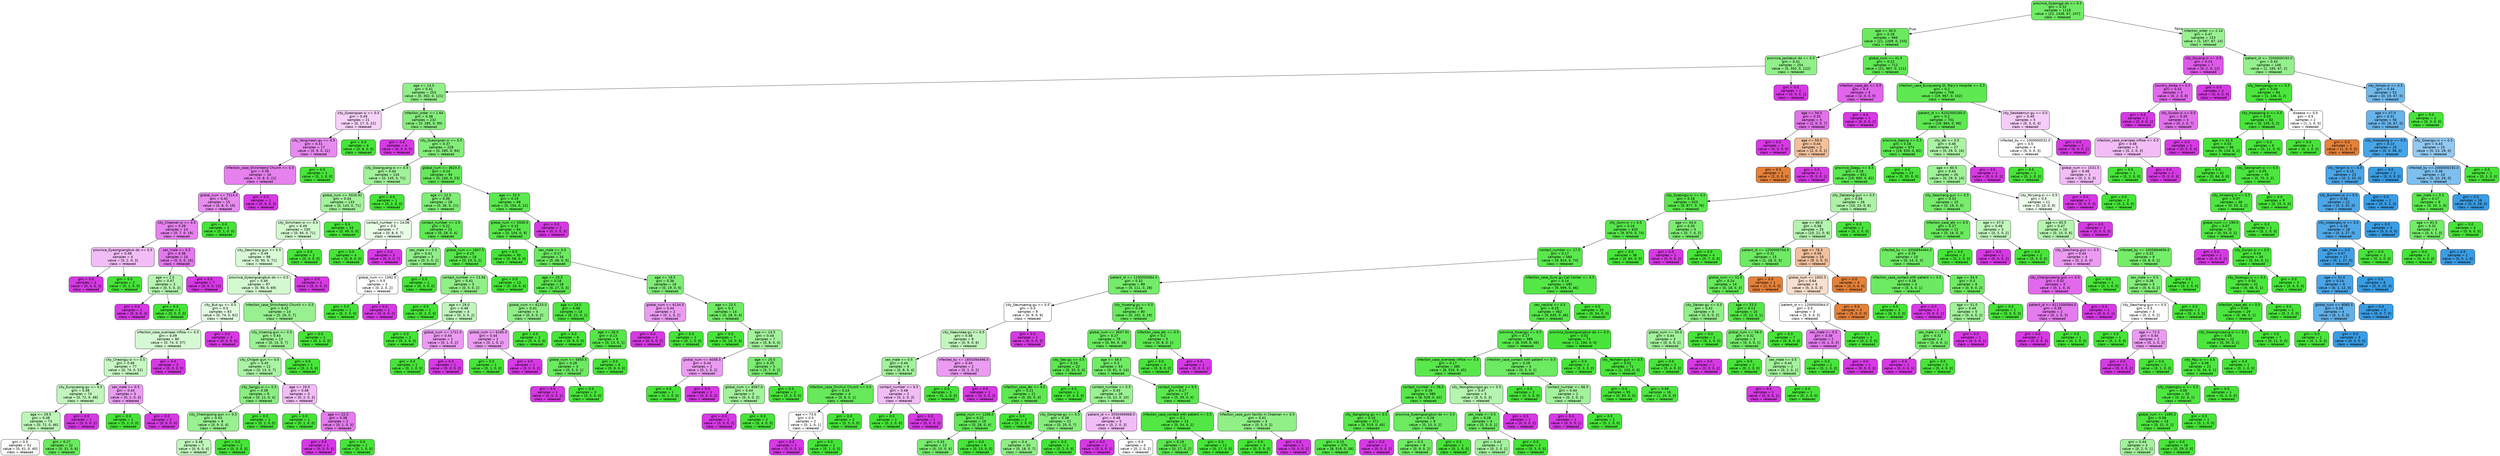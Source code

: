 digraph Tree {
node [shape=box, style="filled, rounded", color="black", fontname=helvetica] ;
edge [fontname=helvetica] ;
0 [label="province_Gyeonggi-do <= 0.5\ngini = 0.32\nsamples = 1119\nvalue = [22, 1436, 67, 247]\nclass = released", fillcolor="#70eb65"] ;
1 [label="age <= 36.5\ngini = 0.28\nsamples = 966\nvalue = [21, 1269, 0, 233]\nclass = released", fillcolor="#6bea60"] ;
0 -> 1 [labeldistance=2.5, labelangle=45, headlabel="True"] ;
2 [label="province_Jeollabuk-do <= 0.5\ngini = 0.41\nsamples = 254\nvalue = [0, 302, 0, 122]\nclass = released", fillcolor="#91f089"] ;
1 -> 2 ;
3 [label="age <= 14.5\ngini = 0.41\nsamples = 253\nvalue = [0, 302, 0, 121]\nclass = released", fillcolor="#91ef88"] ;
2 -> 3 ;
4 [label="city_Gyeongsan-si <= 0.5\ngini = 0.49\nsamples = 21\nvalue = [0, 17, 0, 22]\nclass = released", fillcolor="#f6d2f9"] ;
3 -> 4 ;
5 [label="city_Yangcheon-gu <= 0.5\ngini = 0.41\nsamples = 17\nvalue = [0, 9, 0, 22]\nclass = released", fillcolor="#e78af0"] ;
4 -> 5 ;
6 [label="infection_case_Shincheonji Church <= 0.5\ngini = 0.39\nsamples = 16\nvalue = [0, 8, 0, 22]\nclass = released", fillcolor="#e681ee"] ;
5 -> 6 ;
7 [label="global_num <= 7514.0\ngini = 0.42\nsamples = 15\nvalue = [0, 8, 0, 19]\nclass = released", fillcolor="#e88cf0"] ;
6 -> 7 ;
8 [label="city_Cheonan-si <= 0.5\ngini = 0.39\nsamples = 14\nvalue = [0, 7, 0, 19]\nclass = released", fillcolor="#e682ef"] ;
7 -> 8 ;
9 [label="province_Gyeongsangbuk-do <= 0.5\ngini = 0.48\nsamples = 4\nvalue = [0, 2, 0, 3]\nclass = released", fillcolor="#f2bdf6"] ;
8 -> 9 ;
10 [label="gini = 0.0\nsamples = 2\nvalue = [0, 0, 0, 3]\nclass = released", fillcolor="#d739e5"] ;
9 -> 10 ;
11 [label="gini = 0.0\nsamples = 2\nvalue = [0, 2, 0, 0]\nclass = released", fillcolor="#47e539"] ;
9 -> 11 ;
12 [label="sex_male <= 0.5\ngini = 0.36\nsamples = 10\nvalue = [0, 5, 0, 16]\nclass = released", fillcolor="#e477ed"] ;
8 -> 12 ;
13 [label="age <= 2.5\ngini = 0.47\nsamples = 3\nvalue = [0, 5, 0, 3]\nclass = released", fillcolor="#b5f5b0"] ;
12 -> 13 ;
14 [label="gini = 0.0\nsamples = 1\nvalue = [0, 0, 0, 3]\nclass = released", fillcolor="#d739e5"] ;
13 -> 14 ;
15 [label="gini = 0.0\nsamples = 2\nvalue = [0, 5, 0, 0]\nclass = released", fillcolor="#47e539"] ;
13 -> 15 ;
16 [label="gini = 0.0\nsamples = 7\nvalue = [0, 0, 0, 13]\nclass = released", fillcolor="#d739e5"] ;
12 -> 16 ;
17 [label="gini = 0.0\nsamples = 1\nvalue = [0, 1, 0, 0]\nclass = released", fillcolor="#47e539"] ;
7 -> 17 ;
18 [label="gini = 0.0\nsamples = 1\nvalue = [0, 0, 0, 3]\nclass = released", fillcolor="#d739e5"] ;
6 -> 18 ;
19 [label="gini = 0.0\nsamples = 1\nvalue = [0, 1, 0, 0]\nclass = released", fillcolor="#47e539"] ;
5 -> 19 ;
20 [label="gini = 0.0\nsamples = 4\nvalue = [0, 8, 0, 0]\nclass = released", fillcolor="#47e539"] ;
4 -> 20 ;
21 [label="infection_order <= 1.64\ngini = 0.38\nsamples = 232\nvalue = [0, 285, 0, 99]\nclass = released", fillcolor="#87ee7e"] ;
3 -> 21 ;
22 [label="gini = 0.0\nsamples = 4\nvalue = [0, 0, 0, 5]\nclass = released", fillcolor="#d739e5"] ;
21 -> 22 ;
23 [label="city_Gyeongsan-si <= 0.5\ngini = 0.37\nsamples = 228\nvalue = [0, 285, 0, 94]\nclass = released", fillcolor="#84ee7a"] ;
21 -> 23 ;
24 [label="city_Gwangyang-si <= 0.5\ngini = 0.44\nsamples = 134\nvalue = [0, 145, 0, 71]\nclass = released", fillcolor="#a1f29a"] ;
23 -> 24 ;
25 [label="global_num <= 5020.91\ngini = 0.44\nsamples = 133\nvalue = [0, 143, 0, 71]\nclass = released", fillcolor="#a2f29b"] ;
24 -> 25 ;
26 [label="city_Gimcheon-si <= 0.5\ngini = 0.49\nsamples = 100\nvalue = [0, 94, 0, 71]\nclass = released", fillcolor="#d2f9cf"] ;
25 -> 26 ;
27 [label="city_Geochang-gun <= 0.5\ngini = 0.49\nsamples = 98\nvalue = [0, 90, 0, 71]\nclass = released", fillcolor="#d8fad5"] ;
26 -> 27 ;
28 [label="province_Gyeongsangbuk-do <= 0.5\ngini = 0.49\nsamples = 97\nvalue = [0, 90, 0, 69]\nclass = released", fillcolor="#d4f9d1"] ;
27 -> 28 ;
29 [label="city_Buk-gu <= 0.5\ngini = 0.5\nsamples = 83\nvalue = [0, 74, 0, 62]\nclass = released", fillcolor="#e1fbdf"] ;
28 -> 29 ;
30 [label="infection_case_overseas inflow <= 0.5\ngini = 0.49\nsamples = 80\nvalue = [0, 74, 0, 57]\nclass = released", fillcolor="#d5f9d2"] ;
29 -> 30 ;
31 [label="city_Cheongju-si <= 0.5\ngini = 0.48\nsamples = 77\nvalue = [0, 74, 0, 52]\nclass = released", fillcolor="#c8f7c4"] ;
30 -> 31 ;
32 [label="city_Eunpyeong-gu <= 0.5\ngini = 0.48\nsamples = 74\nvalue = [0, 72, 0, 48]\nclass = released", fillcolor="#c2f6bd"] ;
31 -> 32 ;
33 [label="age <= 29.5\ngini = 0.48\nsamples = 73\nvalue = [0, 72, 0, 46]\nclass = released", fillcolor="#bdf6b8"] ;
32 -> 33 ;
34 [label="gini = 0.5\nsamples = 51\nvalue = [0, 41, 0, 40]\nclass = released", fillcolor="#fbfefa"] ;
33 -> 34 ;
35 [label="gini = 0.27\nsamples = 22\nvalue = [0, 31, 0, 6]\nclass = released", fillcolor="#6bea5f"] ;
33 -> 35 ;
36 [label="gini = 0.0\nsamples = 1\nvalue = [0, 0, 0, 2]\nclass = released", fillcolor="#d739e5"] ;
32 -> 36 ;
37 [label="sex_male <= 0.5\ngini = 0.44\nsamples = 3\nvalue = [0, 2, 0, 4]\nclass = released", fillcolor="#eb9cf2"] ;
31 -> 37 ;
38 [label="gini = 0.0\nsamples = 1\nvalue = [0, 2, 0, 0]\nclass = released", fillcolor="#47e539"] ;
37 -> 38 ;
39 [label="gini = 0.0\nsamples = 2\nvalue = [0, 0, 0, 4]\nclass = released", fillcolor="#d739e5"] ;
37 -> 39 ;
40 [label="gini = 0.0\nsamples = 3\nvalue = [0, 0, 0, 5]\nclass = released", fillcolor="#d739e5"] ;
30 -> 40 ;
41 [label="gini = 0.0\nsamples = 3\nvalue = [0, 0, 0, 5]\nclass = released", fillcolor="#d739e5"] ;
29 -> 41 ;
42 [label="infection_case_Shincheonji Church <= 0.5\ngini = 0.42\nsamples = 14\nvalue = [0, 16, 0, 7]\nclass = released", fillcolor="#98f090"] ;
28 -> 42 ;
43 [label="city_Uiseong-gun <= 0.5\ngini = 0.43\nsamples = 13\nvalue = [0, 15, 0, 7]\nclass = released", fillcolor="#9df195"] ;
42 -> 43 ;
44 [label="city_Chilgok-gun <= 0.5\ngini = 0.45\nsamples = 12\nvalue = [0, 13, 0, 7]\nclass = released", fillcolor="#aaf3a4"] ;
43 -> 44 ;
45 [label="city_Sangju-si <= 0.5\ngini = 0.39\nsamples = 9\nvalue = [0, 11, 0, 4]\nclass = released", fillcolor="#8aee81"] ;
44 -> 45 ;
46 [label="city_Cheongsong-gun <= 0.5\ngini = 0.43\nsamples = 8\nvalue = [0, 9, 0, 4]\nclass = released", fillcolor="#99f191"] ;
45 -> 46 ;
47 [label="gini = 0.48\nsamples = 7\nvalue = [0, 6, 0, 4]\nclass = released", fillcolor="#c2f6bd"] ;
46 -> 47 ;
48 [label="gini = 0.0\nsamples = 1\nvalue = [0, 3, 0, 0]\nclass = released", fillcolor="#47e539"] ;
46 -> 48 ;
49 [label="gini = 0.0\nsamples = 1\nvalue = [0, 2, 0, 0]\nclass = released", fillcolor="#47e539"] ;
45 -> 49 ;
50 [label="age <= 20.0\ngini = 0.48\nsamples = 3\nvalue = [0, 2, 0, 3]\nclass = released", fillcolor="#f2bdf6"] ;
44 -> 50 ;
51 [label="gini = 0.0\nsamples = 1\nvalue = [0, 1, 0, 0]\nclass = released", fillcolor="#47e539"] ;
50 -> 51 ;
52 [label="age <= 22.5\ngini = 0.38\nsamples = 2\nvalue = [0, 1, 0, 3]\nclass = released", fillcolor="#e47bee"] ;
50 -> 52 ;
53 [label="gini = 0.0\nsamples = 1\nvalue = [0, 0, 0, 3]\nclass = released", fillcolor="#d739e5"] ;
52 -> 53 ;
54 [label="gini = 0.0\nsamples = 1\nvalue = [0, 1, 0, 0]\nclass = released", fillcolor="#47e539"] ;
52 -> 54 ;
55 [label="gini = 0.0\nsamples = 1\nvalue = [0, 2, 0, 0]\nclass = released", fillcolor="#47e539"] ;
43 -> 55 ;
56 [label="gini = 0.0\nsamples = 1\nvalue = [0, 1, 0, 0]\nclass = released", fillcolor="#47e539"] ;
42 -> 56 ;
57 [label="gini = 0.0\nsamples = 1\nvalue = [0, 0, 0, 2]\nclass = released", fillcolor="#d739e5"] ;
27 -> 57 ;
58 [label="gini = 0.0\nsamples = 2\nvalue = [0, 4, 0, 0]\nclass = released", fillcolor="#47e539"] ;
26 -> 58 ;
59 [label="gini = 0.0\nsamples = 33\nvalue = [0, 49, 0, 0]\nclass = released", fillcolor="#47e539"] ;
25 -> 59 ;
60 [label="gini = 0.0\nsamples = 1\nvalue = [0, 2, 0, 0]\nclass = released", fillcolor="#47e539"] ;
24 -> 60 ;
61 [label="global_num <= 3620.5\ngini = 0.24\nsamples = 94\nvalue = [0, 140, 0, 23]\nclass = released", fillcolor="#65e95a"] ;
23 -> 61 ;
62 [label="age <= 22.5\ngini = 0.36\nsamples = 28\nvalue = [0, 36, 0, 11]\nclass = released", fillcolor="#7fed76"] ;
61 -> 62 ;
63 [label="contact_number <= 14.06\ngini = 0.5\nsamples = 7\nvalue = [0, 8, 0, 7]\nclass = released", fillcolor="#e8fce6"] ;
62 -> 63 ;
64 [label="gini = 0.0\nsamples = 4\nvalue = [0, 8, 0, 0]\nclass = released", fillcolor="#47e539"] ;
63 -> 64 ;
65 [label="gini = 0.0\nsamples = 3\nvalue = [0, 0, 0, 7]\nclass = released", fillcolor="#d739e5"] ;
63 -> 65 ;
66 [label="contact_number <= 2.5\ngini = 0.22\nsamples = 21\nvalue = [0, 28, 0, 4]\nclass = released", fillcolor="#61e955"] ;
62 -> 66 ;
67 [label="sex_male <= 0.5\ngini = 0.41\nsamples = 3\nvalue = [0, 5, 0, 2]\nclass = released", fillcolor="#91ef88"] ;
66 -> 67 ;
68 [label="global_num <= 1392.0\ngini = 0.5\nsamples = 2\nvalue = [0, 2, 0, 2]\nclass = released", fillcolor="#ffffff"] ;
67 -> 68 ;
69 [label="gini = 0.0\nsamples = 1\nvalue = [0, 2, 0, 0]\nclass = released", fillcolor="#47e539"] ;
68 -> 69 ;
70 [label="gini = 0.0\nsamples = 1\nvalue = [0, 0, 0, 2]\nclass = released", fillcolor="#d739e5"] ;
68 -> 70 ;
71 [label="gini = 0.0\nsamples = 1\nvalue = [0, 3, 0, 0]\nclass = released", fillcolor="#47e539"] ;
67 -> 71 ;
72 [label="global_num <= 1847.5\ngini = 0.15\nsamples = 18\nvalue = [0, 23, 0, 2]\nclass = released", fillcolor="#57e74a"] ;
66 -> 72 ;
73 [label="contact_number <= 13.56\ngini = 0.41\nsamples = 5\nvalue = [0, 5, 0, 2]\nclass = released", fillcolor="#91ef88"] ;
72 -> 73 ;
74 [label="gini = 0.0\nsamples = 1\nvalue = [0, 2, 0, 0]\nclass = released", fillcolor="#47e539"] ;
73 -> 74 ;
75 [label="age <= 29.0\ngini = 0.48\nsamples = 4\nvalue = [0, 3, 0, 2]\nclass = released", fillcolor="#c2f6bd"] ;
73 -> 75 ;
76 [label="gini = 0.0\nsamples = 2\nvalue = [0, 2, 0, 0]\nclass = released", fillcolor="#47e539"] ;
75 -> 76 ;
77 [label="global_num <= 1721.5\ngini = 0.44\nsamples = 2\nvalue = [0, 1, 0, 2]\nclass = released", fillcolor="#eb9cf2"] ;
75 -> 77 ;
78 [label="gini = 0.0\nsamples = 1\nvalue = [0, 1, 0, 0]\nclass = released", fillcolor="#47e539"] ;
77 -> 78 ;
79 [label="gini = 0.0\nsamples = 1\nvalue = [0, 0, 0, 2]\nclass = released", fillcolor="#d739e5"] ;
77 -> 79 ;
80 [label="gini = 0.0\nsamples = 13\nvalue = [0, 18, 0, 0]\nclass = released", fillcolor="#47e539"] ;
72 -> 80 ;
81 [label="age <= 33.5\ngini = 0.19\nsamples = 66\nvalue = [0, 104, 0, 12]\nclass = released", fillcolor="#5ce850"] ;
61 -> 81 ;
82 [label="global_num <= 5500.5\ngini = 0.15\nsamples = 64\nvalue = [0, 104, 0, 9]\nclass = released", fillcolor="#57e74a"] ;
81 -> 82 ;
83 [label="gini = 0.0\nsamples = 30\nvalue = [0, 58, 0, 0]\nclass = released", fillcolor="#47e539"] ;
82 -> 83 ;
84 [label="sex_male <= 0.5\ngini = 0.27\nsamples = 34\nvalue = [0, 46, 0, 9]\nclass = released", fillcolor="#6bea60"] ;
82 -> 84 ;
85 [label="age <= 20.5\ngini = 0.18\nsamples = 18\nvalue = [0, 27, 0, 3]\nclass = released", fillcolor="#5be84f"] ;
84 -> 85 ;
86 [label="global_num <= 6233.0\ngini = 0.41\nsamples = 4\nvalue = [0, 5, 0, 2]\nclass = released", fillcolor="#91ef88"] ;
85 -> 86 ;
87 [label="global_num <= 6165.0\ngini = 0.44\nsamples = 2\nvalue = [0, 1, 0, 2]\nclass = released", fillcolor="#eb9cf2"] ;
86 -> 87 ;
88 [label="gini = 0.0\nsamples = 1\nvalue = [0, 1, 0, 0]\nclass = released", fillcolor="#47e539"] ;
87 -> 88 ;
89 [label="gini = 0.0\nsamples = 1\nvalue = [0, 0, 0, 2]\nclass = released", fillcolor="#d739e5"] ;
87 -> 89 ;
90 [label="gini = 0.0\nsamples = 2\nvalue = [0, 4, 0, 0]\nclass = released", fillcolor="#47e539"] ;
86 -> 90 ;
91 [label="age <= 24.5\ngini = 0.08\nsamples = 14\nvalue = [0, 22, 0, 1]\nclass = released", fillcolor="#4fe642"] ;
85 -> 91 ;
92 [label="gini = 0.0\nsamples = 6\nvalue = [0, 9, 0, 0]\nclass = released", fillcolor="#47e539"] ;
91 -> 92 ;
93 [label="age <= 26.0\ngini = 0.13\nsamples = 8\nvalue = [0, 13, 0, 1]\nclass = released", fillcolor="#55e748"] ;
91 -> 93 ;
94 [label="global_num <= 5850.5\ngini = 0.28\nsamples = 4\nvalue = [0, 5, 0, 1]\nclass = released", fillcolor="#6cea61"] ;
93 -> 94 ;
95 [label="gini = 0.0\nsamples = 1\nvalue = [0, 0, 0, 1]\nclass = released", fillcolor="#d739e5"] ;
94 -> 95 ;
96 [label="gini = 0.0\nsamples = 3\nvalue = [0, 5, 0, 0]\nclass = released", fillcolor="#47e539"] ;
94 -> 96 ;
97 [label="gini = 0.0\nsamples = 4\nvalue = [0, 8, 0, 0]\nclass = released", fillcolor="#47e539"] ;
93 -> 97 ;
98 [label="age <= 19.5\ngini = 0.36\nsamples = 16\nvalue = [0, 19, 0, 6]\nclass = released", fillcolor="#81ed78"] ;
84 -> 98 ;
99 [label="global_num <= 6134.5\ngini = 0.44\nsamples = 2\nvalue = [0, 1, 0, 2]\nclass = released", fillcolor="#eb9cf2"] ;
98 -> 99 ;
100 [label="gini = 0.0\nsamples = 1\nvalue = [0, 0, 0, 2]\nclass = released", fillcolor="#d739e5"] ;
99 -> 100 ;
101 [label="gini = 0.0\nsamples = 1\nvalue = [0, 1, 0, 0]\nclass = released", fillcolor="#47e539"] ;
99 -> 101 ;
102 [label="age <= 23.5\ngini = 0.3\nsamples = 14\nvalue = [0, 18, 0, 4]\nclass = released", fillcolor="#70eb65"] ;
98 -> 102 ;
103 [label="gini = 0.0\nsamples = 7\nvalue = [0, 10, 0, 0]\nclass = released", fillcolor="#47e539"] ;
102 -> 103 ;
104 [label="age <= 24.5\ngini = 0.44\nsamples = 7\nvalue = [0, 8, 0, 4]\nclass = released", fillcolor="#a3f29c"] ;
102 -> 104 ;
105 [label="global_num <= 6058.5\ngini = 0.44\nsamples = 2\nvalue = [0, 1, 0, 2]\nclass = released", fillcolor="#eb9cf2"] ;
104 -> 105 ;
106 [label="gini = 0.0\nsamples = 1\nvalue = [0, 1, 0, 0]\nclass = released", fillcolor="#47e539"] ;
105 -> 106 ;
107 [label="gini = 0.0\nsamples = 1\nvalue = [0, 0, 0, 2]\nclass = released", fillcolor="#d739e5"] ;
105 -> 107 ;
108 [label="age <= 25.5\ngini = 0.35\nsamples = 5\nvalue = [0, 7, 0, 2]\nclass = released", fillcolor="#7cec72"] ;
104 -> 108 ;
109 [label="global_num <= 6067.0\ngini = 0.44\nsamples = 3\nvalue = [0, 4, 0, 2]\nclass = released", fillcolor="#a3f29c"] ;
108 -> 109 ;
110 [label="gini = 0.0\nsamples = 1\nvalue = [0, 0, 0, 2]\nclass = released", fillcolor="#d739e5"] ;
109 -> 110 ;
111 [label="gini = 0.0\nsamples = 2\nvalue = [0, 4, 0, 0]\nclass = released", fillcolor="#47e539"] ;
109 -> 111 ;
112 [label="gini = 0.0\nsamples = 2\nvalue = [0, 3, 0, 0]\nclass = released", fillcolor="#47e539"] ;
108 -> 112 ;
113 [label="gini = 0.0\nsamples = 2\nvalue = [0, 0, 0, 3]\nclass = released", fillcolor="#d739e5"] ;
81 -> 113 ;
114 [label="gini = 0.0\nsamples = 1\nvalue = [0, 0, 0, 1]\nclass = released", fillcolor="#d739e5"] ;
2 -> 114 ;
115 [label="global_num <= 41.5\ngini = 0.22\nsamples = 712\nvalue = [21, 967, 0, 111]\nclass = released", fillcolor="#60e853"] ;
1 -> 115 ;
116 [label="infection_case_etc <= 0.5\ngini = 0.3\nsamples = 6\nvalue = [2, 0, 0, 9]\nclass = released", fillcolor="#e065eb"] ;
115 -> 116 ;
117 [label="age <= 56.5\ngini = 0.35\nsamples = 5\nvalue = [2, 0, 0, 7]\nclass = released", fillcolor="#e272ec"] ;
116 -> 117 ;
118 [label="gini = 0.0\nsamples = 3\nvalue = [0, 0, 0, 6]\nclass = released", fillcolor="#d739e5"] ;
117 -> 118 ;
119 [label="age <= 59.5\ngini = 0.44\nsamples = 2\nvalue = [2, 0, 0, 1]\nclass = released", fillcolor="#f2c09c"] ;
117 -> 119 ;
120 [label="gini = 0.0\nsamples = 1\nvalue = [2, 0, 0, 0]\nclass = released", fillcolor="#e58139"] ;
119 -> 120 ;
121 [label="gini = 0.0\nsamples = 1\nvalue = [0, 0, 0, 1]\nclass = released", fillcolor="#d739e5"] ;
119 -> 121 ;
122 [label="gini = 0.0\nsamples = 1\nvalue = [0, 0, 0, 2]\nclass = released", fillcolor="#d739e5"] ;
116 -> 122 ;
123 [label="infection_case_Eunpyeong St. Mary's Hospital <= 0.5\ngini = 0.2\nsamples = 706\nvalue = [19, 967, 0, 102]\nclass = released", fillcolor="#5ee851"] ;
115 -> 123 ;
124 [label="patient_id <= 6101500160.0\ngini = 0.2\nsamples = 701\nvalue = [19, 964, 0, 98]\nclass = released", fillcolor="#5de851"] ;
123 -> 124 ;
125 [label="province_Sejong <= 0.5\ngini = 0.18\nsamples = 674\nvalue = [19, 935, 0, 82]\nclass = released", fillcolor="#5ae84e"] ;
124 -> 125 ;
126 [label="province_Daegu <= 0.5\ngini = 0.18\nsamples = 651\nvalue = [19, 900, 0, 82]\nclass = released", fillcolor="#5be84f"] ;
125 -> 126 ;
127 [label="city_Gyeongju-si <= 0.5\ngini = 0.16\nsamples = 625\nvalue = [9, 877, 0, 76]\nclass = released", fillcolor="#59e74c"] ;
126 -> 127 ;
128 [label="city_Gumi-si <= 0.5\ngini = 0.16\nsamples = 620\nvalue = [9, 870, 0, 74]\nclass = released", fillcolor="#58e74c"] ;
127 -> 128 ;
129 [label="contact_number <= 17.5\ngini = 0.17\nsamples = 584\nvalue = [9, 810, 0, 74]\nclass = released", fillcolor="#5ae84d"] ;
128 -> 129 ;
130 [label="patient_id <= 1100000064.0\ngini = 0.32\nsamples = 89\nvalue = [0, 111, 0, 28]\nclass = released", fillcolor="#75ec6b"] ;
129 -> 130 ;
131 [label="city_Geumjeong-gu <= 0.5\ngini = 0.5\nsamples = 9\nvalue = [0, 9, 0, 9]\nclass = released", fillcolor="#ffffff"] ;
130 -> 131 ;
132 [label="city_Haeundae-gu <= 0.5\ngini = 0.48\nsamples = 8\nvalue = [0, 9, 0, 6]\nclass = released", fillcolor="#c2f6bd"] ;
131 -> 132 ;
133 [label="sex_male <= 0.5\ngini = 0.44\nsamples = 6\nvalue = [0, 8, 0, 4]\nclass = released", fillcolor="#a3f29c"] ;
132 -> 133 ;
134 [label="infection_case_Onchun Church <= 0.5\ngini = 0.24\nsamples = 4\nvalue = [0, 6, 0, 1]\nclass = released", fillcolor="#66e95a"] ;
133 -> 134 ;
135 [label="age <= 73.0\ngini = 0.5\nsamples = 2\nvalue = [0, 1, 0, 1]\nclass = released", fillcolor="#ffffff"] ;
134 -> 135 ;
136 [label="gini = 0.0\nsamples = 1\nvalue = [0, 0, 0, 1]\nclass = released", fillcolor="#d739e5"] ;
135 -> 136 ;
137 [label="gini = 0.0\nsamples = 1\nvalue = [0, 1, 0, 0]\nclass = released", fillcolor="#47e539"] ;
135 -> 137 ;
138 [label="gini = 0.0\nsamples = 2\nvalue = [0, 5, 0, 0]\nclass = released", fillcolor="#47e539"] ;
134 -> 138 ;
139 [label="contact_number <= 6.5\ngini = 0.48\nsamples = 2\nvalue = [0, 2, 0, 3]\nclass = released", fillcolor="#f2bdf6"] ;
133 -> 139 ;
140 [label="gini = 0.0\nsamples = 1\nvalue = [0, 2, 0, 0]\nclass = released", fillcolor="#47e539"] ;
139 -> 140 ;
141 [label="gini = 0.0\nsamples = 1\nvalue = [0, 0, 0, 3]\nclass = released", fillcolor="#d739e5"] ;
139 -> 141 ;
142 [label="infected_by <= 1850394496.0\ngini = 0.44\nsamples = 2\nvalue = [0, 1, 0, 2]\nclass = released", fillcolor="#eb9cf2"] ;
132 -> 142 ;
143 [label="gini = 0.0\nsamples = 1\nvalue = [0, 1, 0, 0]\nclass = released", fillcolor="#47e539"] ;
142 -> 143 ;
144 [label="gini = 0.0\nsamples = 1\nvalue = [0, 0, 0, 2]\nclass = released", fillcolor="#d739e5"] ;
142 -> 144 ;
145 [label="gini = 0.0\nsamples = 1\nvalue = [0, 0, 0, 3]\nclass = released", fillcolor="#d739e5"] ;
131 -> 145 ;
146 [label="city_Yuseong-gu <= 0.5\ngini = 0.26\nsamples = 80\nvalue = [0, 102, 0, 19]\nclass = released", fillcolor="#69ea5e"] ;
130 -> 146 ;
147 [label="global_num <= 3647.91\ngini = 0.27\nsamples = 75\nvalue = [0, 94, 0, 18]\nclass = released", fillcolor="#6aea5f"] ;
146 -> 147 ;
148 [label="city_Seo-gu <= 0.5\ngini = 0.19\nsamples = 22\nvalue = [0, 33, 0, 4]\nclass = released", fillcolor="#5de851"] ;
147 -> 148 ;
149 [label="infection_case_etc <= 0.5\ngini = 0.21\nsamples = 21\nvalue = [0, 30, 0, 4]\nclass = released", fillcolor="#60e853"] ;
148 -> 149 ;
150 [label="global_num <= 1208.0\ngini = 0.22\nsamples = 19\nvalue = [0, 28, 0, 4]\nclass = released", fillcolor="#61e955"] ;
149 -> 150 ;
151 [label="gini = 0.33\nsamples = 13\nvalue = [0, 15, 0, 4]\nclass = released", fillcolor="#78ec6e"] ;
150 -> 151 ;
152 [label="gini = 0.0\nsamples = 6\nvalue = [0, 13, 0, 0]\nclass = released", fillcolor="#47e539"] ;
150 -> 152 ;
153 [label="gini = 0.0\nsamples = 2\nvalue = [0, 2, 0, 0]\nclass = released", fillcolor="#47e539"] ;
149 -> 153 ;
154 [label="gini = 0.0\nsamples = 1\nvalue = [0, 3, 0, 0]\nclass = released", fillcolor="#47e539"] ;
148 -> 154 ;
155 [label="age <= 49.5\ngini = 0.3\nsamples = 53\nvalue = [0, 61, 0, 14]\nclass = released", fillcolor="#71eb66"] ;
147 -> 155 ;
156 [label="contact_number <= 5.5\ngini = 0.43\nsamples = 26\nvalue = [0, 22, 0, 10]\nclass = released", fillcolor="#9bf193"] ;
155 -> 156 ;
157 [label="city_Dongnae-gu <= 0.5\ngini = 0.38\nsamples = 21\nvalue = [0, 20, 0, 7]\nclass = released", fillcolor="#87ee7e"] ;
156 -> 157 ;
158 [label="gini = 0.4\nsamples = 20\nvalue = [0, 18, 0, 7]\nclass = released", fillcolor="#8fef86"] ;
157 -> 158 ;
159 [label="gini = 0.0\nsamples = 1\nvalue = [0, 2, 0, 0]\nclass = released", fillcolor="#47e539"] ;
157 -> 159 ;
160 [label="patient_id <= 3550499968.0\ngini = 0.48\nsamples = 5\nvalue = [0, 2, 0, 3]\nclass = released", fillcolor="#f2bdf6"] ;
156 -> 160 ;
161 [label="gini = 0.0\nsamples = 1\nvalue = [0, 0, 0, 1]\nclass = released", fillcolor="#d739e5"] ;
160 -> 161 ;
162 [label="gini = 0.5\nsamples = 4\nvalue = [0, 2, 0, 2]\nclass = released", fillcolor="#ffffff"] ;
160 -> 162 ;
163 [label="contact_number <= 9.5\ngini = 0.17\nsamples = 27\nvalue = [0, 39, 0, 4]\nclass = released", fillcolor="#5ae84d"] ;
155 -> 163 ;
164 [label="infection_case_contact with patient <= 0.5\ngini = 0.1\nsamples = 23\nvalue = [0, 34, 0, 2]\nclass = released", fillcolor="#52e745"] ;
163 -> 164 ;
165 [label="gini = 0.19\nsamples = 12\nvalue = [0, 17, 0, 2]\nclass = released", fillcolor="#5de850"] ;
164 -> 165 ;
166 [label="gini = 0.0\nsamples = 11\nvalue = [0, 17, 0, 0]\nclass = released", fillcolor="#47e539"] ;
164 -> 166 ;
167 [label="infection_case_gym facility in Cheonan <= 0.5\ngini = 0.41\nsamples = 4\nvalue = [0, 5, 0, 2]\nclass = released", fillcolor="#91ef88"] ;
163 -> 167 ;
168 [label="gini = 0.0\nsamples = 3\nvalue = [0, 5, 0, 0]\nclass = released", fillcolor="#47e539"] ;
167 -> 168 ;
169 [label="gini = 0.0\nsamples = 1\nvalue = [0, 0, 0, 2]\nclass = released", fillcolor="#d739e5"] ;
167 -> 169 ;
170 [label="infection_case_etc <= 0.5\ngini = 0.2\nsamples = 5\nvalue = [0, 8, 0, 1]\nclass = released", fillcolor="#5ee852"] ;
146 -> 170 ;
171 [label="gini = 0.0\nsamples = 4\nvalue = [0, 8, 0, 0]\nclass = released", fillcolor="#47e539"] ;
170 -> 171 ;
172 [label="gini = 0.0\nsamples = 1\nvalue = [0, 0, 0, 1]\nclass = released", fillcolor="#d739e5"] ;
170 -> 172 ;
173 [label="infection_case_Guro-gu Call Center <= 0.5\ngini = 0.14\nsamples = 495\nvalue = [9, 699, 0, 46]\nclass = released", fillcolor="#55e748"] ;
129 -> 173 ;
174 [label="sex_neutral <= 0.5\ngini = 0.15\nsamples = 462\nvalue = [9, 645, 0, 46]\nclass = released", fillcolor="#56e74a"] ;
173 -> 174 ;
175 [label="province_Gwangju <= 0.5\ngini = 0.17\nsamples = 389\nvalue = [8, 539, 0, 46]\nclass = released", fillcolor="#59e84d"] ;
174 -> 175 ;
176 [label="infection_case_overseas inflow <= 0.5\ngini = 0.17\nsamples = 385\nvalue = [8, 534, 0, 45]\nclass = released", fillcolor="#59e84c"] ;
175 -> 176 ;
177 [label="contact_number <= 26.0\ngini = 0.16\nsamples = 380\nvalue = [8, 529, 0, 42]\nclass = released", fillcolor="#58e74b"] ;
176 -> 177 ;
178 [label="city_Gangdong-gu <= 0.5\ngini = 0.16\nsamples = 371\nvalue = [8, 519, 0, 40]\nclass = released", fillcolor="#58e74b"] ;
177 -> 178 ;
179 [label="gini = 0.15\nsamples = 370\nvalue = [8, 519, 0, 38]\nclass = released", fillcolor="#57e74a"] ;
178 -> 179 ;
180 [label="gini = 0.0\nsamples = 1\nvalue = [0, 0, 0, 2]\nclass = released", fillcolor="#d739e5"] ;
178 -> 180 ;
181 [label="province_Gyeongsangbuk-do <= 0.5\ngini = 0.28\nsamples = 9\nvalue = [0, 10, 0, 2]\nclass = released", fillcolor="#6cea61"] ;
177 -> 181 ;
182 [label="gini = 0.3\nsamples = 8\nvalue = [0, 9, 0, 2]\nclass = released", fillcolor="#70eb65"] ;
181 -> 182 ;
183 [label="gini = 0.0\nsamples = 1\nvalue = [0, 1, 0, 0]\nclass = released", fillcolor="#47e539"] ;
181 -> 183 ;
184 [label="city_Yeongdeungpo-gu <= 0.5\ngini = 0.47\nsamples = 5\nvalue = [0, 5, 0, 3]\nclass = released", fillcolor="#b5f5b0"] ;
176 -> 184 ;
185 [label="sex_male <= 0.5\ngini = 0.28\nsamples = 4\nvalue = [0, 5, 0, 1]\nclass = released", fillcolor="#6cea61"] ;
184 -> 185 ;
186 [label="gini = 0.44\nsamples = 2\nvalue = [0, 2, 0, 1]\nclass = released", fillcolor="#a3f29c"] ;
185 -> 186 ;
187 [label="gini = 0.0\nsamples = 2\nvalue = [0, 3, 0, 0]\nclass = released", fillcolor="#47e539"] ;
185 -> 187 ;
188 [label="gini = 0.0\nsamples = 1\nvalue = [0, 0, 0, 2]\nclass = released", fillcolor="#d739e5"] ;
184 -> 188 ;
189 [label="infection_case_contact with patient <= 0.5\ngini = 0.28\nsamples = 4\nvalue = [0, 5, 0, 1]\nclass = released", fillcolor="#6cea61"] ;
175 -> 189 ;
190 [label="gini = 0.0\nsamples = 2\nvalue = [0, 3, 0, 0]\nclass = released", fillcolor="#47e539"] ;
189 -> 190 ;
191 [label="contact_number <= 66.5\ngini = 0.44\nsamples = 2\nvalue = [0, 2, 0, 1]\nclass = released", fillcolor="#a3f29c"] ;
189 -> 191 ;
192 [label="gini = 0.0\nsamples = 1\nvalue = [0, 0, 0, 1]\nclass = released", fillcolor="#d739e5"] ;
191 -> 192 ;
193 [label="gini = 0.0\nsamples = 1\nvalue = [0, 2, 0, 0]\nclass = released", fillcolor="#47e539"] ;
191 -> 193 ;
194 [label="province_Gyeongsangbuk-do <= 0.5\ngini = 0.02\nsamples = 73\nvalue = [1, 106, 0, 0]\nclass = released", fillcolor="#49e53b"] ;
174 -> 194 ;
195 [label="gini = 0.0\nsamples = 2\nvalue = [0, 3, 0, 0]\nclass = released", fillcolor="#47e539"] ;
194 -> 195 ;
196 [label="city_Yecheon-gun <= 0.5\ngini = 0.02\nsamples = 71\nvalue = [1, 103, 0, 0]\nclass = released", fillcolor="#49e53b"] ;
194 -> 196 ;
197 [label="gini = 0.0\nsamples = 55\nvalue = [0, 83, 0, 0]\nclass = released", fillcolor="#47e539"] ;
196 -> 197 ;
198 [label="gini = 0.09\nsamples = 16\nvalue = [1, 20, 0, 0]\nclass = released", fillcolor="#50e643"] ;
196 -> 198 ;
199 [label="gini = 0.0\nsamples = 33\nvalue = [0, 54, 0, 0]\nclass = released", fillcolor="#47e539"] ;
173 -> 199 ;
200 [label="gini = 0.0\nsamples = 36\nvalue = [0, 60, 0, 0]\nclass = released", fillcolor="#47e539"] ;
128 -> 200 ;
201 [label="age <= 44.0\ngini = 0.35\nsamples = 5\nvalue = [0, 7, 0, 2]\nclass = released", fillcolor="#7cec72"] ;
127 -> 201 ;
202 [label="gini = 0.0\nsamples = 1\nvalue = [0, 0, 0, 2]\nclass = released", fillcolor="#d739e5"] ;
201 -> 202 ;
203 [label="gini = 0.0\nsamples = 4\nvalue = [0, 7, 0, 0]\nclass = released", fillcolor="#47e539"] ;
201 -> 203 ;
204 [label="city_Dalseong-gun <= 0.5\ngini = 0.56\nsamples = 26\nvalue = [10, 23, 0, 6]\nclass = released", fillcolor="#adf3a6"] ;
126 -> 204 ;
205 [label="age <= 66.0\ngini = 0.58\nsamples = 25\nvalue = [10, 21, 0, 6]\nclass = released", fillcolor="#b4f4ae"] ;
204 -> 205 ;
206 [label="patient_id <= 1200000704.0\ngini = 0.31\nsamples = 15\nvalue = [1, 18, 0, 3]\nclass = released", fillcolor="#6eea63"] ;
205 -> 206 ;
207 [label="global_num <= 52.0\ngini = 0.24\nsamples = 14\nvalue = [0, 18, 0, 3]\nclass = released", fillcolor="#66e95a"] ;
206 -> 207 ;
208 [label="city_Dalseo-gu <= 0.5\ngini = 0.41\nsamples = 4\nvalue = [0, 5, 0, 2]\nclass = released", fillcolor="#91ef88"] ;
207 -> 208 ;
209 [label="global_num <= 50.0\ngini = 0.44\nsamples = 3\nvalue = [0, 4, 0, 2]\nclass = released", fillcolor="#a3f29c"] ;
208 -> 209 ;
210 [label="gini = 0.0\nsamples = 2\nvalue = [0, 4, 0, 0]\nclass = released", fillcolor="#47e539"] ;
209 -> 210 ;
211 [label="gini = 0.0\nsamples = 1\nvalue = [0, 0, 0, 2]\nclass = released", fillcolor="#d739e5"] ;
209 -> 211 ;
212 [label="gini = 0.0\nsamples = 1\nvalue = [0, 1, 0, 0]\nclass = released", fillcolor="#47e539"] ;
208 -> 212 ;
213 [label="age <= 53.5\ngini = 0.13\nsamples = 10\nvalue = [0, 13, 0, 1]\nclass = released", fillcolor="#55e748"] ;
207 -> 213 ;
214 [label="global_num <= 58.0\ngini = 0.32\nsamples = 3\nvalue = [0, 4, 0, 1]\nclass = released", fillcolor="#75ec6a"] ;
213 -> 214 ;
215 [label="gini = 0.0\nsamples = 1\nvalue = [0, 2, 0, 0]\nclass = released", fillcolor="#47e539"] ;
214 -> 215 ;
216 [label="sex_male <= 0.5\ngini = 0.44\nsamples = 2\nvalue = [0, 2, 0, 1]\nclass = released", fillcolor="#a3f29c"] ;
214 -> 216 ;
217 [label="gini = 0.0\nsamples = 1\nvalue = [0, 0, 0, 1]\nclass = released", fillcolor="#d739e5"] ;
216 -> 217 ;
218 [label="gini = 0.0\nsamples = 1\nvalue = [0, 2, 0, 0]\nclass = released", fillcolor="#47e539"] ;
216 -> 218 ;
219 [label="gini = 0.0\nsamples = 7\nvalue = [0, 9, 0, 0]\nclass = released", fillcolor="#47e539"] ;
213 -> 219 ;
220 [label="gini = 0.0\nsamples = 1\nvalue = [1, 0, 0, 0]\nclass = released", fillcolor="#e58139"] ;
206 -> 220 ;
221 [label="age <= 76.5\ngini = 0.56\nsamples = 10\nvalue = [9, 3, 0, 3]\nclass = released", fillcolor="#f2c09c"] ;
205 -> 221 ;
222 [label="global_num <= 1002.5\ngini = 0.64\nsamples = 6\nvalue = [5, 3, 0, 3]\nclass = released", fillcolor="#f8e0ce"] ;
221 -> 222 ;
223 [label="patient_id <= 1200000064.0\ngini = 0.5\nsamples = 3\nvalue = [0, 3, 0, 3]\nclass = released", fillcolor="#ffffff"] ;
222 -> 223 ;
224 [label="sex_male <= 0.5\ngini = 0.38\nsamples = 2\nvalue = [0, 1, 0, 3]\nclass = released", fillcolor="#e47bee"] ;
223 -> 224 ;
225 [label="gini = 0.0\nsamples = 1\nvalue = [0, 1, 0, 0]\nclass = released", fillcolor="#47e539"] ;
224 -> 225 ;
226 [label="gini = 0.0\nsamples = 1\nvalue = [0, 0, 0, 3]\nclass = released", fillcolor="#d739e5"] ;
224 -> 226 ;
227 [label="gini = 0.0\nsamples = 1\nvalue = [0, 2, 0, 0]\nclass = released", fillcolor="#47e539"] ;
223 -> 227 ;
228 [label="gini = 0.0\nsamples = 3\nvalue = [5, 0, 0, 0]\nclass = released", fillcolor="#e58139"] ;
222 -> 228 ;
229 [label="gini = 0.0\nsamples = 4\nvalue = [4, 0, 0, 0]\nclass = released", fillcolor="#e58139"] ;
221 -> 229 ;
230 [label="gini = 0.0\nsamples = 1\nvalue = [0, 2, 0, 0]\nclass = released", fillcolor="#47e539"] ;
204 -> 230 ;
231 [label="gini = 0.0\nsamples = 23\nvalue = [0, 35, 0, 0]\nclass = released", fillcolor="#47e539"] ;
125 -> 231 ;
232 [label="city_etc <= 0.5\ngini = 0.46\nsamples = 27\nvalue = [0, 29, 0, 16]\nclass = released", fillcolor="#adf3a6"] ;
124 -> 232 ;
233 [label="age <= 60.5\ngini = 0.44\nsamples = 26\nvalue = [0, 29, 0, 14]\nclass = released", fillcolor="#a0f299"] ;
232 -> 233 ;
234 [label="city_Geochang-gun <= 0.5\ngini = 0.33\nsamples = 15\nvalue = [0, 19, 0, 5]\nclass = released", fillcolor="#77ec6d"] ;
233 -> 234 ;
235 [label="infection_case_etc <= 0.5\ngini = 0.27\nsamples = 12\nvalue = [0, 16, 0, 3]\nclass = released", fillcolor="#6aea5e"] ;
234 -> 235 ;
236 [label="infected_by <= 4356894464.0\ngini = 0.29\nsamples = 10\nvalue = [0, 14, 0, 3]\nclass = released", fillcolor="#6eeb63"] ;
235 -> 236 ;
237 [label="infection_case_contact with patient <= 0.5\ngini = 0.28\nsamples = 4\nvalue = [0, 5, 0, 1]\nclass = released", fillcolor="#6cea61"] ;
236 -> 237 ;
238 [label="gini = 0.0\nsamples = 3\nvalue = [0, 5, 0, 0]\nclass = released", fillcolor="#47e539"] ;
237 -> 238 ;
239 [label="gini = 0.0\nsamples = 1\nvalue = [0, 0, 0, 1]\nclass = released", fillcolor="#d739e5"] ;
237 -> 239 ;
240 [label="age <= 54.5\ngini = 0.3\nsamples = 6\nvalue = [0, 9, 0, 2]\nclass = released", fillcolor="#70eb65"] ;
236 -> 240 ;
241 [label="age <= 51.0\ngini = 0.44\nsamples = 5\nvalue = [0, 4, 0, 2]\nclass = released", fillcolor="#a3f29c"] ;
240 -> 241 ;
242 [label="sex_male <= 0.5\ngini = 0.32\nsamples = 4\nvalue = [0, 4, 0, 1]\nclass = released", fillcolor="#75ec6a"] ;
241 -> 242 ;
243 [label="gini = 0.0\nsamples = 1\nvalue = [0, 0, 0, 1]\nclass = released", fillcolor="#d739e5"] ;
242 -> 243 ;
244 [label="gini = 0.0\nsamples = 3\nvalue = [0, 4, 0, 0]\nclass = released", fillcolor="#47e539"] ;
242 -> 244 ;
245 [label="gini = 0.0\nsamples = 1\nvalue = [0, 0, 0, 1]\nclass = released", fillcolor="#d739e5"] ;
241 -> 245 ;
246 [label="gini = 0.0\nsamples = 1\nvalue = [0, 5, 0, 0]\nclass = released", fillcolor="#47e539"] ;
240 -> 246 ;
247 [label="gini = 0.0\nsamples = 2\nvalue = [0, 2, 0, 0]\nclass = released", fillcolor="#47e539"] ;
235 -> 247 ;
248 [label="age <= 47.0\ngini = 0.48\nsamples = 3\nvalue = [0, 3, 0, 2]\nclass = released", fillcolor="#c2f6bd"] ;
234 -> 248 ;
249 [label="gini = 0.0\nsamples = 1\nvalue = [0, 0, 0, 2]\nclass = released", fillcolor="#d739e5"] ;
248 -> 249 ;
250 [label="gini = 0.0\nsamples = 2\nvalue = [0, 3, 0, 0]\nclass = released", fillcolor="#47e539"] ;
248 -> 250 ;
251 [label="city_Miryang-si <= 0.5\ngini = 0.5\nsamples = 11\nvalue = [0, 10, 0, 9]\nclass = released", fillcolor="#edfceb"] ;
233 -> 251 ;
252 [label="age <= 65.5\ngini = 0.47\nsamples = 10\nvalue = [0, 10, 0, 6]\nclass = released", fillcolor="#b5f5b0"] ;
251 -> 252 ;
253 [label="city_Geochang-gun <= 0.5\ngini = 0.44\nsamples = 4\nvalue = [0, 2, 0, 4]\nclass = released", fillcolor="#eb9cf2"] ;
252 -> 253 ;
254 [label="city_Changnyeong-gun <= 0.5\ngini = 0.32\nsamples = 3\nvalue = [0, 1, 0, 4]\nclass = released", fillcolor="#e16aec"] ;
253 -> 254 ;
255 [label="patient_id <= 6111000064.0\ngini = 0.38\nsamples = 2\nvalue = [0, 1, 0, 3]\nclass = released", fillcolor="#e47bee"] ;
254 -> 255 ;
256 [label="gini = 0.0\nsamples = 1\nvalue = [0, 0, 0, 3]\nclass = released", fillcolor="#d739e5"] ;
255 -> 256 ;
257 [label="gini = 0.0\nsamples = 1\nvalue = [0, 1, 0, 0]\nclass = released", fillcolor="#47e539"] ;
255 -> 257 ;
258 [label="gini = 0.0\nsamples = 1\nvalue = [0, 0, 0, 1]\nclass = released", fillcolor="#d739e5"] ;
254 -> 258 ;
259 [label="gini = 0.0\nsamples = 1\nvalue = [0, 1, 0, 0]\nclass = released", fillcolor="#47e539"] ;
253 -> 259 ;
260 [label="infected_by <= 4305894656.0\ngini = 0.32\nsamples = 6\nvalue = [0, 8, 0, 2]\nclass = released", fillcolor="#75ec6a"] ;
252 -> 260 ;
261 [label="sex_male <= 0.5\ngini = 0.38\nsamples = 5\nvalue = [0, 6, 0, 2]\nclass = released", fillcolor="#84ee7b"] ;
260 -> 261 ;
262 [label="city_Geochang-gun <= 0.5\ngini = 0.5\nsamples = 3\nvalue = [0, 2, 0, 2]\nclass = released", fillcolor="#ffffff"] ;
261 -> 262 ;
263 [label="gini = 0.0\nsamples = 1\nvalue = [0, 1, 0, 0]\nclass = released", fillcolor="#47e539"] ;
262 -> 263 ;
264 [label="age <= 72.5\ngini = 0.44\nsamples = 2\nvalue = [0, 1, 0, 2]\nclass = released", fillcolor="#eb9cf2"] ;
262 -> 264 ;
265 [label="gini = 0.0\nsamples = 1\nvalue = [0, 0, 0, 2]\nclass = released", fillcolor="#d739e5"] ;
264 -> 265 ;
266 [label="gini = 0.0\nsamples = 1\nvalue = [0, 1, 0, 0]\nclass = released", fillcolor="#47e539"] ;
264 -> 266 ;
267 [label="gini = 0.0\nsamples = 2\nvalue = [0, 4, 0, 0]\nclass = released", fillcolor="#47e539"] ;
261 -> 267 ;
268 [label="gini = 0.0\nsamples = 1\nvalue = [0, 2, 0, 0]\nclass = released", fillcolor="#47e539"] ;
260 -> 268 ;
269 [label="gini = 0.0\nsamples = 1\nvalue = [0, 0, 0, 3]\nclass = released", fillcolor="#d739e5"] ;
251 -> 269 ;
270 [label="gini = 0.0\nsamples = 1\nvalue = [0, 0, 0, 2]\nclass = released", fillcolor="#d739e5"] ;
232 -> 270 ;
271 [label="city_Seodaemun-gu <= 0.5\ngini = 0.49\nsamples = 5\nvalue = [0, 3, 0, 4]\nclass = released", fillcolor="#f5cef8"] ;
123 -> 271 ;
272 [label="infected_by <= 1000000032.0\ngini = 0.5\nsamples = 4\nvalue = [0, 3, 0, 3]\nclass = released", fillcolor="#ffffff"] ;
271 -> 272 ;
273 [label="gini = 0.0\nsamples = 1\nvalue = [0, 1, 0, 0]\nclass = released", fillcolor="#47e539"] ;
272 -> 273 ;
274 [label="global_num <= 1531.5\ngini = 0.48\nsamples = 3\nvalue = [0, 2, 0, 3]\nclass = released", fillcolor="#f2bdf6"] ;
272 -> 274 ;
275 [label="gini = 0.0\nsamples = 1\nvalue = [0, 0, 0, 3]\nclass = released", fillcolor="#d739e5"] ;
274 -> 275 ;
276 [label="gini = 0.0\nsamples = 2\nvalue = [0, 2, 0, 0]\nclass = released", fillcolor="#47e539"] ;
274 -> 276 ;
277 [label="gini = 0.0\nsamples = 1\nvalue = [0, 0, 0, 1]\nclass = released", fillcolor="#d739e5"] ;
271 -> 277 ;
278 [label="infection_order <= 2.14\ngini = 0.47\nsamples = 153\nvalue = [1, 167, 67, 14]\nclass = released", fillcolor="#9af192"] ;
0 -> 278 [labeldistance=2.5, labelangle=-45, headlabel="False"] ;
279 [label="city_Goyang-si <= 0.5\ngini = 0.24\nsamples = 7\nvalue = [0, 2, 0, 12]\nclass = released", fillcolor="#de5ae9"] ;
278 -> 279 ;
280 [label="country_Korea <= 0.5\ngini = 0.32\nsamples = 5\nvalue = [0, 2, 0, 8]\nclass = released", fillcolor="#e16aec"] ;
279 -> 280 ;
281 [label="gini = 0.0\nsamples = 1\nvalue = [0, 0, 0, 1]\nclass = released", fillcolor="#d739e5"] ;
280 -> 281 ;
282 [label="city_Suwon-si <= 0.5\ngini = 0.35\nsamples = 4\nvalue = [0, 2, 0, 7]\nclass = released", fillcolor="#e272ec"] ;
280 -> 282 ;
283 [label="infection_case_overseas inflow <= 0.5\ngini = 0.48\nsamples = 3\nvalue = [0, 2, 0, 3]\nclass = released", fillcolor="#f2bdf6"] ;
282 -> 283 ;
284 [label="gini = 0.0\nsamples = 1\nvalue = [0, 2, 0, 0]\nclass = released", fillcolor="#47e539"] ;
283 -> 284 ;
285 [label="gini = 0.0\nsamples = 2\nvalue = [0, 0, 0, 3]\nclass = released", fillcolor="#d739e5"] ;
283 -> 285 ;
286 [label="gini = 0.0\nsamples = 1\nvalue = [0, 0, 0, 4]\nclass = released", fillcolor="#d739e5"] ;
282 -> 286 ;
287 [label="gini = 0.0\nsamples = 2\nvalue = [0, 0, 0, 4]\nclass = released", fillcolor="#d739e5"] ;
279 -> 287 ;
288 [label="patient_id <= 2000000192.0\ngini = 0.43\nsamples = 146\nvalue = [1, 165, 67, 2]\nclass = released", fillcolor="#94f08c"] ;
278 -> 288 ;
289 [label="city_Namyangju-si <= 0.5\ngini = 0.04\nsamples = 94\nvalue = [1, 146, 0, 2]\nclass = released", fillcolor="#4be63d"] ;
288 -> 289 ;
290 [label="city_Hwaseong-si <= 0.5\ngini = 0.03\nsamples = 92\nvalue = [0, 145, 0, 2]\nclass = released", fillcolor="#4ae53c"] ;
289 -> 290 ;
291 [label="age <= 41.5\ngini = 0.03\nsamples = 86\nvalue = [0, 134, 0, 2]\nclass = released", fillcolor="#4ae53c"] ;
290 -> 291 ;
292 [label="gini = 0.0\nsamples = 41\nvalue = [0, 64, 0, 0]\nclass = released", fillcolor="#47e539"] ;
291 -> 292 ;
293 [label="city_Seongnam-si <= 0.5\ngini = 0.05\nsamples = 45\nvalue = [0, 70, 0, 2]\nclass = released", fillcolor="#4ce63f"] ;
291 -> 293 ;
294 [label="city_Anseong-si <= 0.5\ngini = 0.07\nsamples = 36\nvalue = [0, 55, 0, 2]\nclass = released", fillcolor="#4ee640"] ;
293 -> 294 ;
295 [label="global_num <= 190.0\ngini = 0.07\nsamples = 35\nvalue = [0, 54, 0, 2]\nclass = released", fillcolor="#4ee640"] ;
294 -> 295 ;
296 [label="gini = 0.0\nsamples = 1\nvalue = [0, 0, 0, 1]\nclass = released", fillcolor="#d739e5"] ;
295 -> 296 ;
297 [label="city_Gunpo-si <= 0.5\ngini = 0.04\nsamples = 34\nvalue = [0, 54, 0, 1]\nclass = released", fillcolor="#4ae53d"] ;
295 -> 297 ;
298 [label="city_Gwangju-si <= 0.5\ngini = 0.04\nsamples = 31\nvalue = [0, 48, 0, 1]\nclass = released", fillcolor="#4be63d"] ;
297 -> 298 ;
299 [label="infection_case_etc <= 0.5\ngini = 0.04\nsamples = 29\nvalue = [0, 46, 0, 1]\nclass = released", fillcolor="#4be63d"] ;
298 -> 299 ;
300 [label="city_Gwangmyeong-si <= 0.5\ngini = 0.05\nsamples = 22\nvalue = [0, 35, 0, 1]\nclass = released", fillcolor="#4ce63f"] ;
299 -> 300 ;
301 [label="city_Paju-si <= 0.5\ngini = 0.06\nsamples = 21\nvalue = [0, 34, 0, 1]\nclass = released", fillcolor="#4ce63f"] ;
300 -> 301 ;
302 [label="city_Uijeongbu-si <= 0.5\ngini = 0.06\nsamples = 20\nvalue = [0, 32, 0, 1]\nclass = released", fillcolor="#4de63f"] ;
301 -> 302 ;
303 [label="global_num <= 1495.5\ngini = 0.06\nsamples = 19\nvalue = [0, 31, 0, 1]\nclass = released", fillcolor="#4de63f"] ;
302 -> 303 ;
304 [label="gini = 0.44\nsamples = 3\nvalue = [0, 2, 0, 1]\nclass = released", fillcolor="#a3f29c"] ;
303 -> 304 ;
305 [label="gini = 0.0\nsamples = 16\nvalue = [0, 29, 0, 0]\nclass = released", fillcolor="#47e539"] ;
303 -> 305 ;
306 [label="gini = 0.0\nsamples = 1\nvalue = [0, 1, 0, 0]\nclass = released", fillcolor="#47e539"] ;
302 -> 306 ;
307 [label="gini = 0.0\nsamples = 1\nvalue = [0, 2, 0, 0]\nclass = released", fillcolor="#47e539"] ;
301 -> 307 ;
308 [label="gini = 0.0\nsamples = 1\nvalue = [0, 1, 0, 0]\nclass = released", fillcolor="#47e539"] ;
300 -> 308 ;
309 [label="gini = 0.0\nsamples = 7\nvalue = [0, 11, 0, 0]\nclass = released", fillcolor="#47e539"] ;
299 -> 309 ;
310 [label="gini = 0.0\nsamples = 2\nvalue = [0, 2, 0, 0]\nclass = released", fillcolor="#47e539"] ;
298 -> 310 ;
311 [label="gini = 0.0\nsamples = 3\nvalue = [0, 6, 0, 0]\nclass = released", fillcolor="#47e539"] ;
297 -> 311 ;
312 [label="gini = 0.0\nsamples = 1\nvalue = [0, 1, 0, 0]\nclass = released", fillcolor="#47e539"] ;
294 -> 312 ;
313 [label="gini = 0.0\nsamples = 9\nvalue = [0, 15, 0, 0]\nclass = released", fillcolor="#47e539"] ;
293 -> 313 ;
314 [label="gini = 0.0\nsamples = 6\nvalue = [0, 11, 0, 0]\nclass = released", fillcolor="#47e539"] ;
290 -> 314 ;
315 [label="disease <= 0.5\ngini = 0.5\nsamples = 2\nvalue = [1, 1, 0, 0]\nclass = released", fillcolor="#ffffff"] ;
289 -> 315 ;
316 [label="gini = 0.0\nsamples = 1\nvalue = [0, 1, 0, 0]\nclass = released", fillcolor="#47e539"] ;
315 -> 316 ;
317 [label="gini = 0.0\nsamples = 1\nvalue = [1, 0, 0, 0]\nclass = released", fillcolor="#e58139"] ;
315 -> 317 ;
318 [label="city_Gimpo-si <= 0.5\ngini = 0.34\nsamples = 52\nvalue = [0, 19, 67, 0]\nclass = released", fillcolor="#71b9ec"] ;
288 -> 318 ;
319 [label="age <= 47.0\ngini = 0.31\nsamples = 50\nvalue = [0, 16, 67, 0]\nclass = released", fillcolor="#68b4eb"] ;
318 -> 319 ;
320 [label="city_Hwaseong-si <= 0.5\ngini = 0.14\nsamples = 25\nvalue = [0, 3, 38, 0]\nclass = released", fillcolor="#49a5e7"] ;
319 -> 320 ;
321 [label="city_Yongin-si <= 0.5\ngini = 0.15\nsamples = 23\nvalue = [0, 3, 33, 0]\nclass = released", fillcolor="#4ba6e7"] ;
320 -> 321 ;
322 [label="city_Bucheon-si <= 0.5\ngini = 0.16\nsamples = 21\nvalue = [0, 3, 31, 0]\nclass = released", fillcolor="#4ca6e8"] ;
321 -> 322 ;
323 [label="city_Uijeongbu-si <= 0.5\ngini = 0.18\nsamples = 18\nvalue = [0, 3, 27, 0]\nclass = released", fillcolor="#4fa8e8"] ;
322 -> 323 ;
324 [label="sex_male <= 0.5\ngini = 0.07\nsamples = 17\nvalue = [0, 1, 27, 0]\nclass = released", fillcolor="#40a1e6"] ;
323 -> 324 ;
325 [label="age <= 31.0\ngini = 0.14\nsamples = 9\nvalue = [0, 1, 12, 0]\nclass = released", fillcolor="#49a5e7"] ;
324 -> 325 ;
326 [label="global_num <= 8085.5\ngini = 0.28\nsamples = 4\nvalue = [0, 1, 5, 0]\nclass = released", fillcolor="#61b1ea"] ;
325 -> 326 ;
327 [label="gini = 0.0\nsamples = 1\nvalue = [0, 1, 0, 0]\nclass = released", fillcolor="#47e539"] ;
326 -> 327 ;
328 [label="gini = 0.0\nsamples = 3\nvalue = [0, 0, 5, 0]\nclass = released", fillcolor="#399de5"] ;
326 -> 328 ;
329 [label="gini = 0.0\nsamples = 5\nvalue = [0, 0, 7, 0]\nclass = released", fillcolor="#399de5"] ;
325 -> 329 ;
330 [label="gini = 0.0\nsamples = 8\nvalue = [0, 0, 15, 0]\nclass = released", fillcolor="#399de5"] ;
324 -> 330 ;
331 [label="gini = 0.0\nsamples = 1\nvalue = [0, 2, 0, 0]\nclass = released", fillcolor="#47e539"] ;
323 -> 331 ;
332 [label="gini = 0.0\nsamples = 3\nvalue = [0, 0, 4, 0]\nclass = released", fillcolor="#399de5"] ;
322 -> 332 ;
333 [label="gini = 0.0\nsamples = 2\nvalue = [0, 0, 2, 0]\nclass = released", fillcolor="#399de5"] ;
321 -> 333 ;
334 [label="gini = 0.0\nsamples = 2\nvalue = [0, 0, 5, 0]\nclass = released", fillcolor="#399de5"] ;
320 -> 334 ;
335 [label="city_Gwangju-si <= 0.5\ngini = 0.43\nsamples = 25\nvalue = [0, 13, 29, 0]\nclass = released", fillcolor="#92c9f1"] ;
319 -> 335 ;
336 [label="infected_by <= 2000000192.0\ngini = 0.38\nsamples = 24\nvalue = [0, 10, 29, 0]\nclass = released", fillcolor="#7dbfee"] ;
335 -> 336 ;
337 [label="sex_male <= 0.5\ngini = 0.17\nsamples = 8\nvalue = [0, 10, 1, 0]\nclass = released", fillcolor="#59e84d"] ;
336 -> 337 ;
338 [label="age <= 61.5\ngini = 0.32\nsamples = 4\nvalue = [0, 4, 1, 0]\nclass = released", fillcolor="#75ec6a"] ;
337 -> 338 ;
339 [label="gini = 0.0\nsamples = 3\nvalue = [0, 4, 0, 0]\nclass = released", fillcolor="#47e539"] ;
338 -> 339 ;
340 [label="gini = 0.0\nsamples = 1\nvalue = [0, 0, 1, 0]\nclass = released", fillcolor="#399de5"] ;
338 -> 340 ;
341 [label="gini = 0.0\nsamples = 4\nvalue = [0, 6, 0, 0]\nclass = released", fillcolor="#47e539"] ;
337 -> 341 ;
342 [label="gini = 0.0\nsamples = 16\nvalue = [0, 0, 28, 0]\nclass = released", fillcolor="#399de5"] ;
336 -> 342 ;
343 [label="gini = 0.0\nsamples = 1\nvalue = [0, 3, 0, 0]\nclass = released", fillcolor="#47e539"] ;
335 -> 343 ;
344 [label="gini = 0.0\nsamples = 2\nvalue = [0, 3, 0, 0]\nclass = released", fillcolor="#47e539"] ;
318 -> 344 ;
}